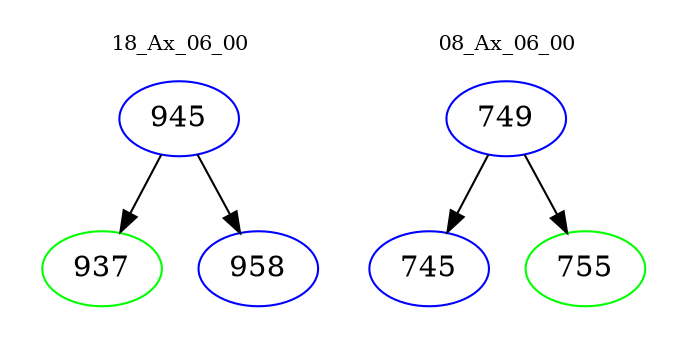 digraph{
subgraph cluster_0 {
color = white
label = "18_Ax_06_00";
fontsize=10;
T0_945 [label="945", color="blue"]
T0_945 -> T0_937 [color="black"]
T0_937 [label="937", color="green"]
T0_945 -> T0_958 [color="black"]
T0_958 [label="958", color="blue"]
}
subgraph cluster_1 {
color = white
label = "08_Ax_06_00";
fontsize=10;
T1_749 [label="749", color="blue"]
T1_749 -> T1_745 [color="black"]
T1_745 [label="745", color="blue"]
T1_749 -> T1_755 [color="black"]
T1_755 [label="755", color="green"]
}
}
